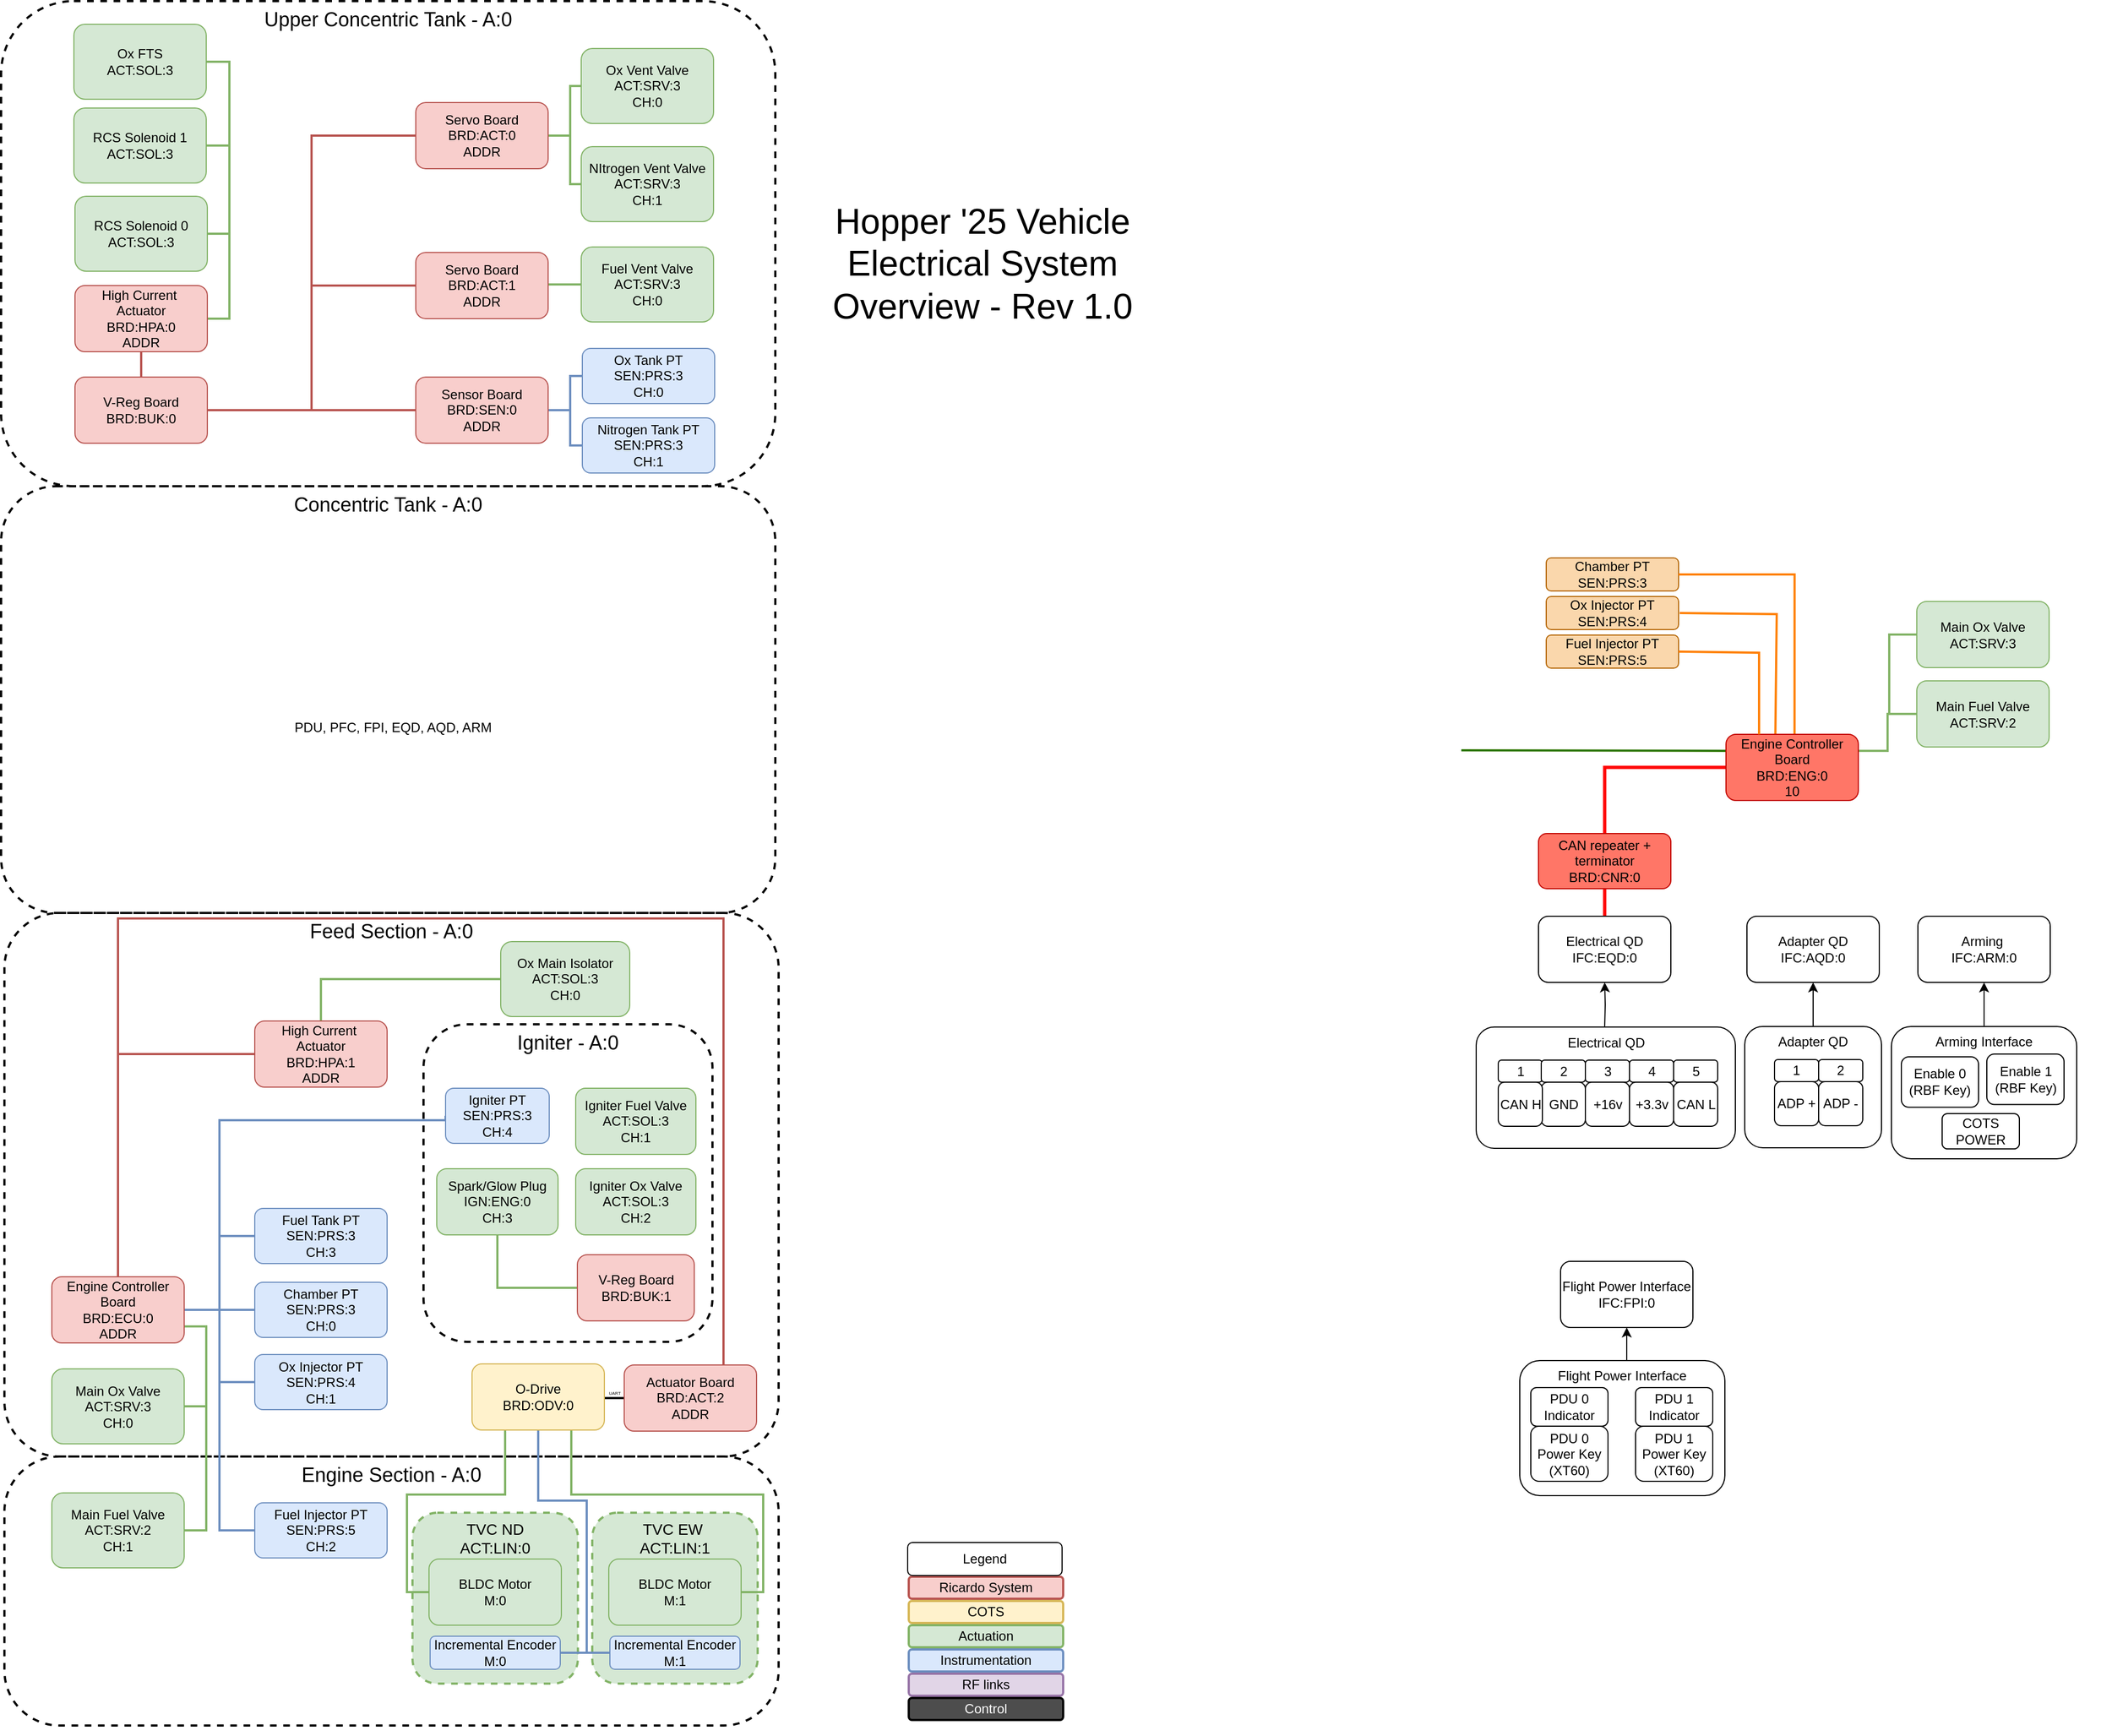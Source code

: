 <mxfile version="24.5.3" type="device">
  <diagram name="Hopper" id="0hrkyI8WmCUCqr5LTUta">
    <mxGraphModel dx="3189" dy="1189" grid="1" gridSize="1" guides="1" tooltips="1" connect="1" arrows="0" fold="1" page="1" pageScale="1" pageWidth="1169" pageHeight="1654" math="0" shadow="0">
      <root>
        <mxCell id="dcJwzwdMbtJpe3EE9kzq-0" />
        <mxCell id="dcJwzwdMbtJpe3EE9kzq-1" parent="dcJwzwdMbtJpe3EE9kzq-0" />
        <mxCell id="HxMFKAg_p1POwr3A1VCV-40" value="&lt;div&gt;&lt;span style=&quot;background-color: initial; font-size: 18px;&quot;&gt;Upper Concentric Tank - A:0&lt;/span&gt;&lt;/div&gt;" style="rounded=1;whiteSpace=wrap;html=1;fillColor=none;strokeWidth=2;verticalAlign=top;dashed=1;" vertex="1" parent="dcJwzwdMbtJpe3EE9kzq-1">
          <mxGeometry x="-1087" y="69" width="702" height="440" as="geometry" />
        </mxCell>
        <mxCell id="HxMFKAg_p1POwr3A1VCV-33" value="&lt;div&gt;&lt;font style=&quot;font-size: 18px&quot;&gt;Concentric Tank&lt;/font&gt;&lt;span style=&quot;font-size: 18px; background-color: initial;&quot;&gt;&amp;nbsp;- A:0&lt;/span&gt;&lt;/div&gt;" style="rounded=1;whiteSpace=wrap;html=1;fillColor=none;strokeWidth=2;verticalAlign=top;dashed=1;absoluteArcSize=1;arcSize=100;" vertex="1" parent="dcJwzwdMbtJpe3EE9kzq-1">
          <mxGeometry x="-1087" y="509" width="702" height="387" as="geometry" />
        </mxCell>
        <mxCell id="HxMFKAg_p1POwr3A1VCV-32" value="&lt;div&gt;&lt;font style=&quot;font-size: 18px&quot;&gt;Feed Section - A:0&lt;/font&gt;&lt;/div&gt;" style="rounded=1;whiteSpace=wrap;html=1;fillColor=none;strokeWidth=2;verticalAlign=top;dashed=1;absoluteArcSize=1;arcSize=100;" vertex="1" parent="dcJwzwdMbtJpe3EE9kzq-1">
          <mxGeometry x="-1084" y="896" width="702" height="493" as="geometry" />
        </mxCell>
        <mxCell id="dcJwzwdMbtJpe3EE9kzq-4" value="&lt;div&gt;&lt;font style=&quot;font-size: 18px&quot;&gt;Engine Section - A:0&lt;/font&gt;&lt;/div&gt;" style="rounded=1;whiteSpace=wrap;html=1;fillColor=none;strokeWidth=2;verticalAlign=top;dashed=1;absoluteArcSize=1;arcSize=100;" parent="dcJwzwdMbtJpe3EE9kzq-1" vertex="1">
          <mxGeometry x="-1084" y="1389" width="702" height="244" as="geometry" />
        </mxCell>
        <mxCell id="HxMFKAg_p1POwr3A1VCV-23" value="&lt;div&gt;&lt;font style=&quot;font-size: 18px&quot;&gt;Igniter&lt;/font&gt;&lt;span style=&quot;background-color: initial; font-size: 18px;&quot;&gt;&amp;nbsp;- A:0&lt;/span&gt;&lt;/div&gt;" style="rounded=1;whiteSpace=wrap;html=1;fillColor=none;strokeWidth=2;verticalAlign=top;dashed=1;" vertex="1" parent="dcJwzwdMbtJpe3EE9kzq-1">
          <mxGeometry x="-704" y="997" width="262" height="288" as="geometry" />
        </mxCell>
        <mxCell id="dcJwzwdMbtJpe3EE9kzq-12" value="" style="edgeStyle=orthogonalEdgeStyle;rounded=0;orthogonalLoop=1;jettySize=auto;html=1;strokeWidth=3;endArrow=none;endFill=0;fillColor=#ffcccc;strokeColor=#FF0000;exitX=0;exitY=0.5;exitDx=0;exitDy=0;entryX=0.5;entryY=0;entryDx=0;entryDy=0;" parent="dcJwzwdMbtJpe3EE9kzq-1" source="goBH3Bv3jyzzZxUNNsZa-0" target="dcJwzwdMbtJpe3EE9kzq-73" edge="1">
          <mxGeometry relative="1" as="geometry">
            <mxPoint x="384.0" y="789" as="sourcePoint" />
          </mxGeometry>
        </mxCell>
        <mxCell id="dcJwzwdMbtJpe3EE9kzq-21" value="Chamber PT&lt;br&gt;SEN:PRS:3" style="rounded=1;whiteSpace=wrap;html=1;fillColor=#fad7ac;strokeColor=#b46504;" parent="dcJwzwdMbtJpe3EE9kzq-1" vertex="1">
          <mxGeometry x="314" y="574" width="120" height="30" as="geometry" />
        </mxCell>
        <mxCell id="dcJwzwdMbtJpe3EE9kzq-47" value="Adapter QD&lt;br&gt;IFC:AQD:0" style="rounded=1;whiteSpace=wrap;html=1;" parent="dcJwzwdMbtJpe3EE9kzq-1" vertex="1">
          <mxGeometry x="496" y="899" width="120" height="60" as="geometry" />
        </mxCell>
        <mxCell id="dcJwzwdMbtJpe3EE9kzq-48" style="edgeStyle=orthogonalEdgeStyle;rounded=0;orthogonalLoop=1;jettySize=auto;html=1;entryX=0.5;entryY=1;entryDx=0;entryDy=0;fontColor=#FFFFFF;startArrow=none;startFill=0;endArrow=classic;endFill=1;strokeColor=#000000;strokeWidth=1;exitX=0.5;exitY=0;exitDx=0;exitDy=0;" parent="dcJwzwdMbtJpe3EE9kzq-1" source="dcJwzwdMbtJpe3EE9kzq-49" target="dcJwzwdMbtJpe3EE9kzq-47" edge="1">
          <mxGeometry relative="1" as="geometry">
            <mxPoint x="509" y="1019.0" as="sourcePoint" />
          </mxGeometry>
        </mxCell>
        <mxCell id="dcJwzwdMbtJpe3EE9kzq-49" value="Adapter QD" style="rounded=1;whiteSpace=wrap;html=1;verticalAlign=top;" parent="dcJwzwdMbtJpe3EE9kzq-1" vertex="1">
          <mxGeometry x="494" y="999" width="124" height="110" as="geometry" />
        </mxCell>
        <mxCell id="dcJwzwdMbtJpe3EE9kzq-61" value="" style="group;rotation=90;" parent="dcJwzwdMbtJpe3EE9kzq-1" vertex="1" connectable="0">
          <mxGeometry x="521" y="1029" width="80" height="60" as="geometry" />
        </mxCell>
        <mxCell id="dcJwzwdMbtJpe3EE9kzq-62" value="ADP +" style="rounded=1;whiteSpace=wrap;html=1;strokeWidth=1;" parent="dcJwzwdMbtJpe3EE9kzq-61" vertex="1">
          <mxGeometry y="20" width="40" height="40" as="geometry" />
        </mxCell>
        <mxCell id="dcJwzwdMbtJpe3EE9kzq-63" value="ADP -" style="rounded=1;whiteSpace=wrap;html=1;strokeWidth=1;" parent="dcJwzwdMbtJpe3EE9kzq-61" vertex="1">
          <mxGeometry x="40" y="20" width="40" height="40" as="geometry" />
        </mxCell>
        <mxCell id="dcJwzwdMbtJpe3EE9kzq-64" value="1" style="rounded=1;whiteSpace=wrap;html=1;strokeWidth=1;" parent="dcJwzwdMbtJpe3EE9kzq-61" vertex="1">
          <mxGeometry width="40" height="20" as="geometry" />
        </mxCell>
        <mxCell id="dcJwzwdMbtJpe3EE9kzq-65" value="2" style="rounded=1;whiteSpace=wrap;html=1;strokeWidth=1;" parent="dcJwzwdMbtJpe3EE9kzq-61" vertex="1">
          <mxGeometry x="40" width="40" height="20" as="geometry" />
        </mxCell>
        <mxCell id="dcJwzwdMbtJpe3EE9kzq-68" style="edgeStyle=orthogonalEdgeStyle;rounded=0;orthogonalLoop=1;jettySize=auto;html=1;exitX=0.5;exitY=1;exitDx=0;exitDy=0;entryX=0.5;entryY=0;entryDx=0;entryDy=0;startArrow=classic;startFill=1;endArrow=none;endFill=0;" parent="dcJwzwdMbtJpe3EE9kzq-1" source="dcJwzwdMbtJpe3EE9kzq-69" target="dcJwzwdMbtJpe3EE9kzq-77" edge="1">
          <mxGeometry relative="1" as="geometry" />
        </mxCell>
        <mxCell id="dcJwzwdMbtJpe3EE9kzq-69" value="Arming&amp;nbsp;&lt;br&gt;IFC:ARM:0" style="rounded=1;whiteSpace=wrap;html=1;" parent="dcJwzwdMbtJpe3EE9kzq-1" vertex="1">
          <mxGeometry x="651" y="899" width="120" height="60" as="geometry" />
        </mxCell>
        <mxCell id="dcJwzwdMbtJpe3EE9kzq-72" style="edgeStyle=orthogonalEdgeStyle;rounded=0;orthogonalLoop=1;jettySize=auto;html=1;exitX=0.5;exitY=1;exitDx=0;exitDy=0;entryX=0.5;entryY=0;entryDx=0;entryDy=0;strokeWidth=3;endArrow=none;endFill=0;fillColor=#f8cecc;strokeColor=#FF0000;" parent="dcJwzwdMbtJpe3EE9kzq-1" source="dcJwzwdMbtJpe3EE9kzq-73" target="LjpUHQhr83zAfWQWI9g2-1" edge="1">
          <mxGeometry relative="1" as="geometry" />
        </mxCell>
        <mxCell id="dcJwzwdMbtJpe3EE9kzq-73" value="CAN repeater + terminator&lt;br&gt;BRD:CNR:0" style="rounded=1;whiteSpace=wrap;html=1;fillColor=#FF7667;strokeColor=#c20600;gradientDirection=radial;" parent="dcJwzwdMbtJpe3EE9kzq-1" vertex="1">
          <mxGeometry x="307" y="824" width="120" height="50" as="geometry" />
        </mxCell>
        <mxCell id="dcJwzwdMbtJpe3EE9kzq-76" value="" style="group" parent="dcJwzwdMbtJpe3EE9kzq-1" connectable="0" vertex="1">
          <mxGeometry x="536" y="999" width="290" height="120" as="geometry" />
        </mxCell>
        <mxCell id="dcJwzwdMbtJpe3EE9kzq-77" value="Arming Interface" style="rounded=1;whiteSpace=wrap;html=1;verticalAlign=top;" parent="dcJwzwdMbtJpe3EE9kzq-76" vertex="1">
          <mxGeometry x="91" width="168" height="120" as="geometry" />
        </mxCell>
        <mxCell id="dcJwzwdMbtJpe3EE9kzq-78" value="Enable 0 (RBF Key)" style="rounded=1;whiteSpace=wrap;html=1;" parent="dcJwzwdMbtJpe3EE9kzq-76" vertex="1">
          <mxGeometry x="100" y="27.482" width="70" height="45.802" as="geometry" />
        </mxCell>
        <mxCell id="dcJwzwdMbtJpe3EE9kzq-81" value="COTS POWER" style="rounded=1;whiteSpace=wrap;html=1;" parent="dcJwzwdMbtJpe3EE9kzq-76" vertex="1">
          <mxGeometry x="137" y="79.001" width="70" height="32.061" as="geometry" />
        </mxCell>
        <mxCell id="dcJwzwdMbtJpe3EE9kzq-82" value="Enable 1 (RBF Key)" style="rounded=1;whiteSpace=wrap;html=1;" parent="dcJwzwdMbtJpe3EE9kzq-76" vertex="1">
          <mxGeometry x="177.5" y="25.002" width="70" height="45.802" as="geometry" />
        </mxCell>
        <mxCell id="dcJwzwdMbtJpe3EE9kzq-108" value="Main Ox Valve&lt;br&gt;ACT:SRV:3" style="rounded=1;whiteSpace=wrap;html=1;fillColor=#d5e8d4;strokeColor=#82b366;" parent="dcJwzwdMbtJpe3EE9kzq-1" vertex="1">
          <mxGeometry x="650" y="613.5" width="120" height="60" as="geometry" />
        </mxCell>
        <mxCell id="dcJwzwdMbtJpe3EE9kzq-119" value="Main Fuel Valve&lt;br&gt;ACT:SRV:2" style="rounded=1;whiteSpace=wrap;html=1;fillColor=#d5e8d4;strokeColor=#82b366;" parent="dcJwzwdMbtJpe3EE9kzq-1" vertex="1">
          <mxGeometry x="650" y="685.5" width="120" height="60" as="geometry" />
        </mxCell>
        <mxCell id="1Q90PBOdh79-dPxGQ-f2-0" value="Ox Injector PT&lt;br&gt;SEN:PRS:4" style="rounded=1;whiteSpace=wrap;html=1;fillColor=#fad7ac;strokeColor=#b46504;" parent="dcJwzwdMbtJpe3EE9kzq-1" vertex="1">
          <mxGeometry x="314" y="609" width="120" height="30" as="geometry" />
        </mxCell>
        <mxCell id="1Q90PBOdh79-dPxGQ-f2-10" value="" style="endArrow=none;html=1;rounded=0;exitX=1;exitY=0.5;exitDx=0;exitDy=0;edgeStyle=orthogonalEdgeStyle;fillColor=#fa6800;strokeColor=#FF8000;strokeWidth=2;entryX=0.518;entryY=0.007;entryDx=0;entryDy=0;entryPerimeter=0;" parent="dcJwzwdMbtJpe3EE9kzq-1" source="dcJwzwdMbtJpe3EE9kzq-21" target="goBH3Bv3jyzzZxUNNsZa-0" edge="1">
          <mxGeometry width="50" height="50" relative="1" as="geometry">
            <mxPoint x="624" y="739" as="sourcePoint" />
            <mxPoint x="454" y="624" as="targetPoint" />
          </mxGeometry>
        </mxCell>
        <mxCell id="1Q90PBOdh79-dPxGQ-f2-11" value="" style="endArrow=none;html=1;rounded=0;exitX=1;exitY=0.5;exitDx=0;exitDy=0;entryX=0.373;entryY=0.016;entryDx=0;entryDy=0;strokeWidth=2;fillColor=#fa6800;strokeColor=#FF8000;entryPerimeter=0;" parent="dcJwzwdMbtJpe3EE9kzq-1" target="goBH3Bv3jyzzZxUNNsZa-0" edge="1">
          <mxGeometry width="50" height="50" relative="1" as="geometry">
            <mxPoint x="435.0" y="624" as="sourcePoint" />
            <mxPoint x="496.28" y="744.04" as="targetPoint" />
            <Array as="points">
              <mxPoint x="523" y="625" />
            </Array>
          </mxGeometry>
        </mxCell>
        <mxCell id="1Q90PBOdh79-dPxGQ-f2-12" value="" style="endArrow=none;html=1;rounded=0;exitX=1;exitY=0.5;exitDx=0;exitDy=0;entryX=0;entryY=0.25;entryDx=0;entryDy=0;edgeStyle=orthogonalEdgeStyle;fillColor=#60a917;strokeColor=#2D7600;strokeWidth=2;" parent="dcJwzwdMbtJpe3EE9kzq-1" target="goBH3Bv3jyzzZxUNNsZa-0" edge="1">
          <mxGeometry width="50" height="50" relative="1" as="geometry">
            <mxPoint x="237" y="748.5" as="sourcePoint" />
            <mxPoint x="324" y="759" as="targetPoint" />
          </mxGeometry>
        </mxCell>
        <mxCell id="1Q90PBOdh79-dPxGQ-f2-16" value="" style="endArrow=none;html=1;rounded=0;fontFamily=Helvetica;fontSize=12;fontColor=default;exitX=1;exitY=0.25;exitDx=0;exitDy=0;edgeStyle=orthogonalEdgeStyle;fillColor=#d5e8d4;strokeColor=#82b366;strokeWidth=2;entryX=0;entryY=0.5;entryDx=0;entryDy=0;" parent="dcJwzwdMbtJpe3EE9kzq-1" source="goBH3Bv3jyzzZxUNNsZa-0" target="dcJwzwdMbtJpe3EE9kzq-119" edge="1">
          <mxGeometry width="50" height="50" relative="1" as="geometry">
            <mxPoint x="511" y="749" as="sourcePoint" />
            <mxPoint x="699" y="659" as="targetPoint" />
          </mxGeometry>
        </mxCell>
        <mxCell id="LjpUHQhr83zAfWQWI9g2-1" value="Electrical QD&lt;br&gt;IFC:EQD:0" style="rounded=1;whiteSpace=wrap;html=1;" parent="dcJwzwdMbtJpe3EE9kzq-1" vertex="1">
          <mxGeometry x="307" y="899" width="120" height="60" as="geometry" />
        </mxCell>
        <mxCell id="LjpUHQhr83zAfWQWI9g2-3" value="Electrical QD" style="rounded=1;whiteSpace=wrap;html=1;verticalAlign=top;" parent="dcJwzwdMbtJpe3EE9kzq-1" vertex="1">
          <mxGeometry x="250.5" y="999.5" width="235" height="110" as="geometry" />
        </mxCell>
        <mxCell id="LjpUHQhr83zAfWQWI9g2-4" value="" style="group" parent="dcJwzwdMbtJpe3EE9kzq-1" vertex="1" connectable="0">
          <mxGeometry x="270.5" y="1029.5" width="200" height="60" as="geometry" />
        </mxCell>
        <mxCell id="LjpUHQhr83zAfWQWI9g2-5" value="+16v" style="rounded=1;whiteSpace=wrap;html=1;strokeWidth=1;" parent="LjpUHQhr83zAfWQWI9g2-4" vertex="1">
          <mxGeometry x="79" y="20" width="40" height="40" as="geometry" />
        </mxCell>
        <mxCell id="LjpUHQhr83zAfWQWI9g2-6" value="GND" style="rounded=1;whiteSpace=wrap;html=1;strokeWidth=1;" parent="LjpUHQhr83zAfWQWI9g2-4" vertex="1">
          <mxGeometry x="39" y="20" width="40" height="40" as="geometry" />
        </mxCell>
        <mxCell id="LjpUHQhr83zAfWQWI9g2-7" value="+3.3v" style="rounded=1;whiteSpace=wrap;html=1;strokeWidth=1;" parent="LjpUHQhr83zAfWQWI9g2-4" vertex="1">
          <mxGeometry x="119" y="20" width="40" height="40" as="geometry" />
        </mxCell>
        <mxCell id="LjpUHQhr83zAfWQWI9g2-8" value="CAN H" style="rounded=1;whiteSpace=wrap;html=1;strokeWidth=1;" parent="LjpUHQhr83zAfWQWI9g2-4" vertex="1">
          <mxGeometry y="20" width="40" height="40" as="geometry" />
        </mxCell>
        <mxCell id="LjpUHQhr83zAfWQWI9g2-9" value="CAN L" style="rounded=1;whiteSpace=wrap;html=1;strokeWidth=1;" parent="LjpUHQhr83zAfWQWI9g2-4" vertex="1">
          <mxGeometry x="159" y="20" width="40" height="40" as="geometry" />
        </mxCell>
        <mxCell id="LjpUHQhr83zAfWQWI9g2-10" value="1" style="rounded=1;whiteSpace=wrap;html=1;strokeWidth=1;" parent="LjpUHQhr83zAfWQWI9g2-4" vertex="1">
          <mxGeometry width="40" height="20" as="geometry" />
        </mxCell>
        <mxCell id="LjpUHQhr83zAfWQWI9g2-11" value="2" style="rounded=1;whiteSpace=wrap;html=1;strokeWidth=1;" parent="LjpUHQhr83zAfWQWI9g2-4" vertex="1">
          <mxGeometry x="39" width="40" height="20" as="geometry" />
        </mxCell>
        <mxCell id="LjpUHQhr83zAfWQWI9g2-12" value="3" style="rounded=1;whiteSpace=wrap;html=1;strokeWidth=1;" parent="LjpUHQhr83zAfWQWI9g2-4" vertex="1">
          <mxGeometry x="79" width="40" height="20" as="geometry" />
        </mxCell>
        <mxCell id="LjpUHQhr83zAfWQWI9g2-13" value="4" style="rounded=1;whiteSpace=wrap;html=1;strokeWidth=1;" parent="LjpUHQhr83zAfWQWI9g2-4" vertex="1">
          <mxGeometry x="119" width="40" height="20" as="geometry" />
        </mxCell>
        <mxCell id="LjpUHQhr83zAfWQWI9g2-14" value="5" style="rounded=1;whiteSpace=wrap;html=1;strokeWidth=1;" parent="LjpUHQhr83zAfWQWI9g2-4" vertex="1">
          <mxGeometry x="159" width="40" height="20" as="geometry" />
        </mxCell>
        <mxCell id="LjpUHQhr83zAfWQWI9g2-20" value="" style="edgeStyle=orthogonalEdgeStyle;rounded=0;orthogonalLoop=1;jettySize=auto;html=1;entryX=0.5;entryY=1;entryDx=0;entryDy=0;exitX=0.5;exitY=0;exitDx=0;exitDy=0;" parent="dcJwzwdMbtJpe3EE9kzq-1" target="LjpUHQhr83zAfWQWI9g2-1" edge="1">
          <mxGeometry relative="1" as="geometry">
            <mxPoint x="367" y="999.5" as="sourcePoint" />
          </mxGeometry>
        </mxCell>
        <mxCell id="goBH3Bv3jyzzZxUNNsZa-0" value="Engine Controller Board&lt;br&gt;BRD:ENG:0&lt;br&gt;10" style="rounded=1;whiteSpace=wrap;html=1;fillColor=#FF7667;strokeColor=#c20600;gradientDirection=radial;" parent="dcJwzwdMbtJpe3EE9kzq-1" vertex="1">
          <mxGeometry x="477" y="734" width="120" height="60" as="geometry" />
        </mxCell>
        <mxCell id="g3BNX56kVj1-1QUcaHlL-1" value="Fuel Injector PT&lt;br&gt;SEN:PRS:5" style="rounded=1;whiteSpace=wrap;html=1;fillColor=#fad7ac;strokeColor=#b46504;" parent="dcJwzwdMbtJpe3EE9kzq-1" vertex="1">
          <mxGeometry x="314" y="644" width="120" height="30" as="geometry" />
        </mxCell>
        <mxCell id="g3BNX56kVj1-1QUcaHlL-2" value="" style="endArrow=none;html=1;rounded=0;exitX=1;exitY=0.5;exitDx=0;exitDy=0;entryX=0.25;entryY=0;entryDx=0;entryDy=0;strokeWidth=2;fillColor=#fa6800;strokeColor=#FF8000;" parent="dcJwzwdMbtJpe3EE9kzq-1" source="g3BNX56kVj1-1QUcaHlL-1" target="goBH3Bv3jyzzZxUNNsZa-0" edge="1">
          <mxGeometry width="50" height="50" relative="1" as="geometry">
            <mxPoint x="445.0" y="634" as="sourcePoint" />
            <mxPoint x="533" y="756" as="targetPoint" />
            <Array as="points">
              <mxPoint x="507" y="660" />
            </Array>
          </mxGeometry>
        </mxCell>
        <mxCell id="63hxkw10nWGN0pqJKsIq-3" value="" style="endArrow=none;html=1;rounded=0;fontFamily=Helvetica;fontSize=12;fontColor=default;edgeStyle=orthogonalEdgeStyle;fillColor=#d5e8d4;strokeColor=#82b366;strokeWidth=2;entryX=0;entryY=0.5;entryDx=0;entryDy=0;" parent="dcJwzwdMbtJpe3EE9kzq-1" target="dcJwzwdMbtJpe3EE9kzq-108" edge="1">
          <mxGeometry width="50" height="50" relative="1" as="geometry">
            <mxPoint x="625" y="715" as="sourcePoint" />
            <mxPoint x="663" y="726" as="targetPoint" />
            <Array as="points">
              <mxPoint x="625" y="644" />
            </Array>
          </mxGeometry>
        </mxCell>
        <mxCell id="dcJwzwdMbtJpe3EE9kzq-39" value="Ricardo System" style="rounded=1;whiteSpace=wrap;html=1;strokeWidth=2;fillColor=#f8cecc;strokeColor=#b85450;" parent="dcJwzwdMbtJpe3EE9kzq-1" vertex="1">
          <mxGeometry x="-264" y="1498" width="140" height="20" as="geometry" />
        </mxCell>
        <mxCell id="dcJwzwdMbtJpe3EE9kzq-40" value="COTS" style="rounded=1;whiteSpace=wrap;html=1;strokeWidth=2;fillColor=#fff2cc;strokeColor=#d6b656;" parent="dcJwzwdMbtJpe3EE9kzq-1" vertex="1">
          <mxGeometry x="-264" y="1520" width="140" height="20" as="geometry" />
        </mxCell>
        <mxCell id="dcJwzwdMbtJpe3EE9kzq-41" value="Actuation" style="rounded=1;whiteSpace=wrap;html=1;strokeWidth=2;fillColor=#d5e8d4;strokeColor=#82b366;" parent="dcJwzwdMbtJpe3EE9kzq-1" vertex="1">
          <mxGeometry x="-264" y="1542" width="140" height="20" as="geometry" />
        </mxCell>
        <mxCell id="dcJwzwdMbtJpe3EE9kzq-42" value="Instrumentation" style="rounded=1;whiteSpace=wrap;html=1;strokeWidth=2;fillColor=#dae8fc;strokeColor=#6c8ebf;" parent="dcJwzwdMbtJpe3EE9kzq-1" vertex="1">
          <mxGeometry x="-264" y="1564" width="140" height="20" as="geometry" />
        </mxCell>
        <mxCell id="dcJwzwdMbtJpe3EE9kzq-43" value="Control" style="rounded=1;whiteSpace=wrap;html=1;strokeWidth=2;fillColor=#4D4D4D;strokeColor=#000000;fontColor=#FFFFFF;" parent="dcJwzwdMbtJpe3EE9kzq-1" vertex="1">
          <mxGeometry x="-264" y="1608" width="140" height="20" as="geometry" />
        </mxCell>
        <mxCell id="dcJwzwdMbtJpe3EE9kzq-44" value="RF links" style="rounded=1;whiteSpace=wrap;html=1;strokeWidth=2;fillColor=#e1d5e7;strokeColor=#9673a6;" parent="dcJwzwdMbtJpe3EE9kzq-1" vertex="1">
          <mxGeometry x="-264" y="1586" width="140" height="20" as="geometry" />
        </mxCell>
        <mxCell id="dcJwzwdMbtJpe3EE9kzq-45" value="Legend" style="rounded=1;whiteSpace=wrap;html=1;" parent="dcJwzwdMbtJpe3EE9kzq-1" vertex="1">
          <mxGeometry x="-265" y="1467" width="140" height="30" as="geometry" />
        </mxCell>
        <mxCell id="dcJwzwdMbtJpe3EE9kzq-36" value="Flight Power Interface&lt;br&gt;IFC:FPI:0" style="rounded=1;whiteSpace=wrap;html=1;" parent="dcJwzwdMbtJpe3EE9kzq-1" vertex="1">
          <mxGeometry x="327" y="1212" width="120" height="60" as="geometry" />
        </mxCell>
        <mxCell id="dcJwzwdMbtJpe3EE9kzq-66" style="edgeStyle=orthogonalEdgeStyle;rounded=0;orthogonalLoop=1;jettySize=auto;html=1;entryX=0.5;entryY=1;entryDx=0;entryDy=0;fontColor=#FFFFFF;startArrow=none;startFill=0;endArrow=classic;endFill=1;strokeColor=#000000;strokeWidth=1;exitX=0.5;exitY=0;exitDx=0;exitDy=0;" parent="dcJwzwdMbtJpe3EE9kzq-1" source="dcJwzwdMbtJpe3EE9kzq-85" target="dcJwzwdMbtJpe3EE9kzq-36" edge="1">
          <mxGeometry relative="1" as="geometry">
            <mxPoint x="1144.0" y="1316.5" as="sourcePoint" />
          </mxGeometry>
        </mxCell>
        <mxCell id="dcJwzwdMbtJpe3EE9kzq-85" value="Flight Power Interface" style="rounded=1;whiteSpace=wrap;html=1;verticalAlign=top;" parent="dcJwzwdMbtJpe3EE9kzq-1" vertex="1">
          <mxGeometry x="290" y="1302" width="186" height="122.5" as="geometry" />
        </mxCell>
        <mxCell id="dcJwzwdMbtJpe3EE9kzq-86" value="PDU 0 Power Key&lt;br&gt;(XT60)" style="rounded=1;whiteSpace=wrap;html=1;" parent="dcJwzwdMbtJpe3EE9kzq-1" vertex="1">
          <mxGeometry x="300" y="1361.5" width="70" height="50" as="geometry" />
        </mxCell>
        <mxCell id="dcJwzwdMbtJpe3EE9kzq-90" value="PDU 1 Power Key (XT60)" style="rounded=1;whiteSpace=wrap;html=1;" parent="dcJwzwdMbtJpe3EE9kzq-1" vertex="1">
          <mxGeometry x="395" y="1361.5" width="70" height="50" as="geometry" />
        </mxCell>
        <mxCell id="dcJwzwdMbtJpe3EE9kzq-91" value="PDU 1 Indicator" style="rounded=1;whiteSpace=wrap;html=1;" parent="dcJwzwdMbtJpe3EE9kzq-1" vertex="1">
          <mxGeometry x="395" y="1326.5" width="70" height="35" as="geometry" />
        </mxCell>
        <mxCell id="dcJwzwdMbtJpe3EE9kzq-87" value="PDU 0 Indicator" style="rounded=1;whiteSpace=wrap;html=1;" parent="dcJwzwdMbtJpe3EE9kzq-1" vertex="1">
          <mxGeometry x="300" y="1326.5" width="70" height="35" as="geometry" />
        </mxCell>
        <mxCell id="HxMFKAg_p1POwr3A1VCV-3" value="Spark/Glow Plug&lt;div&gt;IGN:ENG:0&lt;/div&gt;&lt;div&gt;CH:3&lt;/div&gt;" style="rounded=1;whiteSpace=wrap;html=1;fillColor=#d5e8d4;strokeColor=#82b366;" vertex="1" parent="dcJwzwdMbtJpe3EE9kzq-1">
          <mxGeometry x="-692" y="1128" width="110" height="60" as="geometry" />
        </mxCell>
        <mxCell id="HxMFKAg_p1POwr3A1VCV-4" value="Main Ox Valve&lt;br&gt;ACT:SRV:3&lt;div&gt;CH:0&lt;/div&gt;" style="rounded=1;whiteSpace=wrap;html=1;fillColor=#d5e8d4;strokeColor=#82b366;" vertex="1" parent="dcJwzwdMbtJpe3EE9kzq-1">
          <mxGeometry x="-1041" y="1309.5" width="120" height="68" as="geometry" />
        </mxCell>
        <mxCell id="dZcY9JnIJaAV5UY6nPtv-4" style="edgeStyle=orthogonalEdgeStyle;rounded=0;orthogonalLoop=1;jettySize=auto;html=1;exitX=1;exitY=0.5;exitDx=0;exitDy=0;entryX=1;entryY=0.75;entryDx=0;entryDy=0;fillColor=#d5e8d4;strokeColor=#82b366;strokeWidth=2;endArrow=none;endFill=0;" edge="1" parent="dcJwzwdMbtJpe3EE9kzq-1" source="HxMFKAg_p1POwr3A1VCV-5" target="HxMFKAg_p1POwr3A1VCV-24">
          <mxGeometry relative="1" as="geometry" />
        </mxCell>
        <mxCell id="HxMFKAg_p1POwr3A1VCV-5" value="Main Fuel Valve&lt;br&gt;ACT:SRV:2&lt;div&gt;CH:1&lt;/div&gt;" style="rounded=1;whiteSpace=wrap;html=1;fillColor=#d5e8d4;strokeColor=#82b366;" vertex="1" parent="dcJwzwdMbtJpe3EE9kzq-1">
          <mxGeometry x="-1041" y="1422" width="120" height="68" as="geometry" />
        </mxCell>
        <mxCell id="HxMFKAg_p1POwr3A1VCV-6" value="Ox Main Isolator&lt;div&gt;ACT:SOL:3&lt;/div&gt;&lt;div&gt;CH:0&lt;/div&gt;" style="rounded=1;whiteSpace=wrap;html=1;fillColor=#d5e8d4;strokeColor=#82b366;" vertex="1" parent="dcJwzwdMbtJpe3EE9kzq-1">
          <mxGeometry x="-634" y="922" width="117" height="68" as="geometry" />
        </mxCell>
        <mxCell id="HxMFKAg_p1POwr3A1VCV-8" value="&lt;div&gt;Igniter Ox Valve&lt;/div&gt;&lt;div&gt;ACT:SOL:3&lt;/div&gt;&lt;div&gt;CH:2&lt;/div&gt;" style="rounded=1;whiteSpace=wrap;html=1;fillColor=#d5e8d4;strokeColor=#82b366;" vertex="1" parent="dcJwzwdMbtJpe3EE9kzq-1">
          <mxGeometry x="-566" y="1128" width="109" height="60" as="geometry" />
        </mxCell>
        <mxCell id="HxMFKAg_p1POwr3A1VCV-9" value="&lt;div&gt;Igniter Fuel Valve&lt;/div&gt;&lt;div&gt;ACT:SOL:3&lt;/div&gt;&lt;div&gt;CH:1&lt;/div&gt;" style="rounded=1;whiteSpace=wrap;html=1;fillColor=#d5e8d4;strokeColor=#82b366;" vertex="1" parent="dcJwzwdMbtJpe3EE9kzq-1">
          <mxGeometry x="-566" y="1055" width="109" height="60" as="geometry" />
        </mxCell>
        <mxCell id="HxMFKAg_p1POwr3A1VCV-11" value="Chamber PT&lt;br&gt;SEN:PRS:3&lt;div&gt;CH:0&lt;/div&gt;" style="rounded=1;whiteSpace=wrap;html=1;fillColor=#dae8fc;strokeColor=#6c8ebf;" vertex="1" parent="dcJwzwdMbtJpe3EE9kzq-1">
          <mxGeometry x="-857" y="1231" width="120" height="50" as="geometry" />
        </mxCell>
        <mxCell id="HxMFKAg_p1POwr3A1VCV-52" style="edgeStyle=orthogonalEdgeStyle;rounded=0;orthogonalLoop=1;jettySize=auto;html=1;exitX=0;exitY=0.5;exitDx=0;exitDy=0;entryX=1;entryY=0.5;entryDx=0;entryDy=0;fillColor=#dae8fc;strokeColor=#6c8ebf;strokeWidth=2;endArrow=none;endFill=0;" edge="1" parent="dcJwzwdMbtJpe3EE9kzq-1" source="HxMFKAg_p1POwr3A1VCV-12" target="HxMFKAg_p1POwr3A1VCV-24">
          <mxGeometry relative="1" as="geometry" />
        </mxCell>
        <mxCell id="HxMFKAg_p1POwr3A1VCV-12" value="Ox Injector PT&lt;br&gt;SEN:PRS:4&lt;div&gt;CH:1&lt;/div&gt;" style="rounded=1;whiteSpace=wrap;html=1;fillColor=#dae8fc;strokeColor=#6c8ebf;" vertex="1" parent="dcJwzwdMbtJpe3EE9kzq-1">
          <mxGeometry x="-857" y="1296.5" width="120" height="50" as="geometry" />
        </mxCell>
        <mxCell id="HxMFKAg_p1POwr3A1VCV-53" style="edgeStyle=orthogonalEdgeStyle;rounded=0;orthogonalLoop=1;jettySize=auto;html=1;exitX=0;exitY=0.5;exitDx=0;exitDy=0;entryX=1;entryY=0.5;entryDx=0;entryDy=0;fillColor=#dae8fc;strokeColor=#6c8ebf;strokeWidth=2;endArrow=none;endFill=0;" edge="1" parent="dcJwzwdMbtJpe3EE9kzq-1" source="HxMFKAg_p1POwr3A1VCV-13" target="HxMFKAg_p1POwr3A1VCV-24">
          <mxGeometry relative="1" as="geometry" />
        </mxCell>
        <mxCell id="HxMFKAg_p1POwr3A1VCV-13" value="Fuel Injector PT&lt;br&gt;SEN:PRS:5&lt;div&gt;CH:2&lt;/div&gt;" style="rounded=1;whiteSpace=wrap;html=1;fillColor=#dae8fc;strokeColor=#6c8ebf;" vertex="1" parent="dcJwzwdMbtJpe3EE9kzq-1">
          <mxGeometry x="-857" y="1431" width="120" height="50" as="geometry" />
        </mxCell>
        <mxCell id="dZcY9JnIJaAV5UY6nPtv-20" style="edgeStyle=orthogonalEdgeStyle;rounded=0;orthogonalLoop=1;jettySize=auto;html=1;exitX=0;exitY=0.5;exitDx=0;exitDy=0;entryX=1;entryY=0.5;entryDx=0;entryDy=0;fillColor=#dae8fc;strokeColor=#6c8ebf;strokeWidth=2;endArrow=none;endFill=0;" edge="1" parent="dcJwzwdMbtJpe3EE9kzq-1" source="HxMFKAg_p1POwr3A1VCV-14" target="HxMFKAg_p1POwr3A1VCV-24">
          <mxGeometry relative="1" as="geometry">
            <Array as="points">
              <mxPoint x="-889" y="1084" />
              <mxPoint x="-889" y="1256" />
            </Array>
          </mxGeometry>
        </mxCell>
        <mxCell id="HxMFKAg_p1POwr3A1VCV-14" value="Igniter PT&lt;br&gt;SEN:PRS:3&lt;div&gt;CH:4&lt;/div&gt;" style="rounded=1;whiteSpace=wrap;html=1;fillColor=#dae8fc;strokeColor=#6c8ebf;" vertex="1" parent="dcJwzwdMbtJpe3EE9kzq-1">
          <mxGeometry x="-684" y="1055" width="94" height="50" as="geometry" />
        </mxCell>
        <mxCell id="HxMFKAg_p1POwr3A1VCV-17" value="" style="group;fontColor=default;" vertex="1" connectable="0" parent="dcJwzwdMbtJpe3EE9kzq-1">
          <mxGeometry x="-714" y="1440" width="150" height="155" as="geometry" />
        </mxCell>
        <mxCell id="HxMFKAg_p1POwr3A1VCV-15" value="&lt;font style=&quot;font-size: 14px;&quot;&gt;TVC ND&lt;/font&gt;&lt;div style=&quot;font-size: 14px;&quot;&gt;&lt;font style=&quot;font-size: 14px;&quot;&gt;ACT:LIN:0&lt;/font&gt;&lt;/div&gt;" style="rounded=1;whiteSpace=wrap;html=1;fillColor=#d5e8d4;strokeWidth=2;verticalAlign=top;dashed=1;strokeColor=#82b366;" vertex="1" parent="HxMFKAg_p1POwr3A1VCV-17">
          <mxGeometry width="150" height="155" as="geometry" />
        </mxCell>
        <mxCell id="HxMFKAg_p1POwr3A1VCV-7" value="BLDC Motor&lt;div&gt;M:0&lt;/div&gt;" style="rounded=1;whiteSpace=wrap;html=1;fillColor=#d5e8d4;strokeColor=#82b366;" vertex="1" parent="HxMFKAg_p1POwr3A1VCV-17">
          <mxGeometry x="15" y="42" width="120" height="60" as="geometry" />
        </mxCell>
        <mxCell id="HxMFKAg_p1POwr3A1VCV-16" value="Incremental Encoder&lt;div&gt;M:0&lt;/div&gt;" style="rounded=1;whiteSpace=wrap;html=1;fillColor=#dae8fc;strokeColor=#6c8ebf;" vertex="1" parent="HxMFKAg_p1POwr3A1VCV-17">
          <mxGeometry x="16" y="112" width="118" height="30" as="geometry" />
        </mxCell>
        <mxCell id="HxMFKAg_p1POwr3A1VCV-18" value="" style="group" vertex="1" connectable="0" parent="dcJwzwdMbtJpe3EE9kzq-1">
          <mxGeometry x="-551" y="1440" width="150" height="155" as="geometry" />
        </mxCell>
        <mxCell id="HxMFKAg_p1POwr3A1VCV-19" value="&lt;font style=&quot;font-size: 14px;&quot;&gt;TVC EW&amp;nbsp;&lt;/font&gt;&lt;div&gt;&lt;span style=&quot;font-size: 14px; background-color: initial;&quot;&gt;ACT:LIN:1&lt;/span&gt;&lt;div style=&quot;font-size: 14px;&quot;&gt;&lt;span style=&quot;&quot;&gt;&lt;br&gt;&lt;/span&gt;&lt;/div&gt;&lt;/div&gt;" style="rounded=1;whiteSpace=wrap;html=1;fillColor=#d5e8d4;strokeWidth=2;verticalAlign=top;dashed=1;strokeColor=#82b366;" vertex="1" parent="HxMFKAg_p1POwr3A1VCV-18">
          <mxGeometry width="150" height="155" as="geometry" />
        </mxCell>
        <mxCell id="HxMFKAg_p1POwr3A1VCV-20" value="BLDC Motor&lt;div&gt;M:1&lt;/div&gt;" style="rounded=1;whiteSpace=wrap;html=1;fillColor=#d5e8d4;strokeColor=#82b366;" vertex="1" parent="HxMFKAg_p1POwr3A1VCV-18">
          <mxGeometry x="15" y="42" width="120" height="60" as="geometry" />
        </mxCell>
        <mxCell id="HxMFKAg_p1POwr3A1VCV-21" value="Incremental Encoder&lt;div&gt;M:1&lt;/div&gt;" style="rounded=1;whiteSpace=wrap;html=1;fillColor=#dae8fc;strokeColor=#6c8ebf;" vertex="1" parent="HxMFKAg_p1POwr3A1VCV-18">
          <mxGeometry x="16" y="112" width="118" height="30" as="geometry" />
        </mxCell>
        <mxCell id="HxMFKAg_p1POwr3A1VCV-51" style="edgeStyle=orthogonalEdgeStyle;rounded=0;orthogonalLoop=1;jettySize=auto;html=1;exitX=1;exitY=0.5;exitDx=0;exitDy=0;entryX=0;entryY=0.5;entryDx=0;entryDy=0;fillColor=#dae8fc;strokeColor=#6c8ebf;strokeWidth=2;endArrow=none;endFill=0;" edge="1" parent="dcJwzwdMbtJpe3EE9kzq-1" source="HxMFKAg_p1POwr3A1VCV-24" target="HxMFKAg_p1POwr3A1VCV-11">
          <mxGeometry relative="1" as="geometry" />
        </mxCell>
        <mxCell id="dZcY9JnIJaAV5UY6nPtv-3" style="edgeStyle=orthogonalEdgeStyle;rounded=0;orthogonalLoop=1;jettySize=auto;html=1;exitX=1;exitY=0.75;exitDx=0;exitDy=0;entryX=1;entryY=0.5;entryDx=0;entryDy=0;fillColor=#d5e8d4;strokeColor=#82b366;strokeWidth=2;endArrow=none;endFill=0;" edge="1" parent="dcJwzwdMbtJpe3EE9kzq-1" source="HxMFKAg_p1POwr3A1VCV-24" target="HxMFKAg_p1POwr3A1VCV-4">
          <mxGeometry relative="1" as="geometry" />
        </mxCell>
        <mxCell id="HxMFKAg_p1POwr3A1VCV-34" value="&lt;div&gt;Ox Vent Valve&lt;/div&gt;&lt;div&gt;ACT:SRV:3&lt;/div&gt;&lt;div&gt;CH:0&lt;/div&gt;" style="rounded=1;whiteSpace=wrap;html=1;fillColor=#d5e8d4;strokeColor=#82b366;" vertex="1" parent="dcJwzwdMbtJpe3EE9kzq-1">
          <mxGeometry x="-561" y="112" width="120" height="68" as="geometry" />
        </mxCell>
        <mxCell id="dZcY9JnIJaAV5UY6nPtv-9" style="edgeStyle=orthogonalEdgeStyle;rounded=0;orthogonalLoop=1;jettySize=auto;html=1;exitX=0;exitY=0.5;exitDx=0;exitDy=0;entryX=1;entryY=0.5;entryDx=0;entryDy=0;fillColor=#d5e8d4;strokeColor=#82b366;strokeWidth=2;endArrow=none;endFill=0;" edge="1" parent="dcJwzwdMbtJpe3EE9kzq-1" source="HxMFKAg_p1POwr3A1VCV-35" target="dZcY9JnIJaAV5UY6nPtv-2">
          <mxGeometry relative="1" as="geometry" />
        </mxCell>
        <mxCell id="HxMFKAg_p1POwr3A1VCV-35" value="&lt;div&gt;Fuel Vent Valve&lt;/div&gt;&lt;div&gt;ACT:SRV:3&lt;/div&gt;&lt;div&gt;CH:0&lt;/div&gt;" style="rounded=1;whiteSpace=wrap;html=1;fillColor=#d5e8d4;strokeColor=#82b366;" vertex="1" parent="dcJwzwdMbtJpe3EE9kzq-1">
          <mxGeometry x="-561" y="292" width="120" height="68" as="geometry" />
        </mxCell>
        <mxCell id="HxMFKAg_p1POwr3A1VCV-36" value="&lt;div&gt;NItrogen Vent Valve&lt;/div&gt;&lt;div&gt;ACT:SRV:3&lt;/div&gt;&lt;div&gt;CH:1&lt;/div&gt;" style="rounded=1;whiteSpace=wrap;html=1;fillColor=#d5e8d4;strokeColor=#82b366;" vertex="1" parent="dcJwzwdMbtJpe3EE9kzq-1">
          <mxGeometry x="-561" y="201" width="120" height="68" as="geometry" />
        </mxCell>
        <mxCell id="dZcY9JnIJaAV5UY6nPtv-18" style="edgeStyle=orthogonalEdgeStyle;rounded=0;orthogonalLoop=1;jettySize=auto;html=1;exitX=1;exitY=0.5;exitDx=0;exitDy=0;entryX=1;entryY=0.5;entryDx=0;entryDy=0;fillColor=#d5e8d4;strokeColor=#82b366;strokeWidth=2;endArrow=none;endFill=0;" edge="1" parent="dcJwzwdMbtJpe3EE9kzq-1" source="HxMFKAg_p1POwr3A1VCV-37" target="dZcY9JnIJaAV5UY6nPtv-0">
          <mxGeometry relative="1" as="geometry" />
        </mxCell>
        <mxCell id="HxMFKAg_p1POwr3A1VCV-37" value="&lt;div&gt;&lt;span style=&quot;background-color: initial;&quot;&gt;RCS Solenoid 0&lt;/span&gt;&lt;/div&gt;&lt;div&gt;&lt;span style=&quot;background-color: initial;&quot;&gt;ACT:SOL:3&lt;/span&gt;&lt;br&gt;&lt;/div&gt;" style="rounded=1;whiteSpace=wrap;html=1;fillColor=#d5e8d4;strokeColor=#82b366;" vertex="1" parent="dcJwzwdMbtJpe3EE9kzq-1">
          <mxGeometry x="-1020" y="246" width="120" height="68" as="geometry" />
        </mxCell>
        <mxCell id="dZcY9JnIJaAV5UY6nPtv-16" style="edgeStyle=orthogonalEdgeStyle;rounded=0;orthogonalLoop=1;jettySize=auto;html=1;exitX=1;exitY=0.5;exitDx=0;exitDy=0;entryX=1;entryY=0.5;entryDx=0;entryDy=0;fillColor=#d5e8d4;strokeColor=#82b366;strokeWidth=2;endArrow=none;endFill=0;" edge="1" parent="dcJwzwdMbtJpe3EE9kzq-1" source="HxMFKAg_p1POwr3A1VCV-38" target="dZcY9JnIJaAV5UY6nPtv-0">
          <mxGeometry relative="1" as="geometry" />
        </mxCell>
        <mxCell id="HxMFKAg_p1POwr3A1VCV-38" value="&lt;div&gt;&lt;span style=&quot;background-color: initial;&quot;&gt;RCS Solenoid 1&lt;/span&gt;&lt;/div&gt;&lt;div&gt;&lt;span style=&quot;background-color: initial;&quot;&gt;ACT:SOL&lt;/span&gt;&lt;span style=&quot;background-color: initial;&quot;&gt;:3&lt;/span&gt;&lt;/div&gt;" style="rounded=1;whiteSpace=wrap;html=1;fillColor=#d5e8d4;strokeColor=#82b366;" vertex="1" parent="dcJwzwdMbtJpe3EE9kzq-1">
          <mxGeometry x="-1021" y="166" width="120" height="68" as="geometry" />
        </mxCell>
        <mxCell id="dZcY9JnIJaAV5UY6nPtv-15" style="edgeStyle=orthogonalEdgeStyle;rounded=0;orthogonalLoop=1;jettySize=auto;html=1;exitX=1;exitY=0.5;exitDx=0;exitDy=0;entryX=1;entryY=0.5;entryDx=0;entryDy=0;fillColor=#d5e8d4;strokeColor=#82b366;strokeWidth=2;endArrow=none;endFill=0;" edge="1" parent="dcJwzwdMbtJpe3EE9kzq-1" source="HxMFKAg_p1POwr3A1VCV-39" target="dZcY9JnIJaAV5UY6nPtv-0">
          <mxGeometry relative="1" as="geometry" />
        </mxCell>
        <mxCell id="HxMFKAg_p1POwr3A1VCV-39" value="&lt;div&gt;&lt;span style=&quot;background-color: initial;&quot;&gt;Ox FTS&lt;/span&gt;&lt;/div&gt;&lt;div&gt;&lt;span style=&quot;background-color: initial;&quot;&gt;ACT:SOL&lt;/span&gt;&lt;span style=&quot;background-color: initial;&quot;&gt;:3&lt;/span&gt;&lt;/div&gt;" style="rounded=1;whiteSpace=wrap;html=1;fillColor=#d5e8d4;strokeColor=#82b366;" vertex="1" parent="dcJwzwdMbtJpe3EE9kzq-1">
          <mxGeometry x="-1021" y="90" width="120" height="68" as="geometry" />
        </mxCell>
        <mxCell id="HxMFKAg_p1POwr3A1VCV-59" style="edgeStyle=orthogonalEdgeStyle;rounded=0;orthogonalLoop=1;jettySize=auto;html=1;exitX=0;exitY=0.5;exitDx=0;exitDy=0;entryX=1;entryY=0.5;entryDx=0;entryDy=0;fillColor=#dae8fc;strokeColor=#6c8ebf;strokeWidth=2;endArrow=none;endFill=0;" edge="1" parent="dcJwzwdMbtJpe3EE9kzq-1" source="HxMFKAg_p1POwr3A1VCV-41" target="HxMFKAg_p1POwr3A1VCV-24">
          <mxGeometry relative="1" as="geometry" />
        </mxCell>
        <mxCell id="HxMFKAg_p1POwr3A1VCV-41" value="Fuel Tank PT&lt;div&gt;SEN:PRS:3&lt;/div&gt;&lt;div&gt;CH:3&lt;/div&gt;" style="rounded=1;whiteSpace=wrap;html=1;fillColor=#dae8fc;strokeColor=#6c8ebf;" vertex="1" parent="dcJwzwdMbtJpe3EE9kzq-1">
          <mxGeometry x="-857" y="1164" width="120" height="50" as="geometry" />
        </mxCell>
        <mxCell id="HxMFKAg_p1POwr3A1VCV-42" value="Ox Tank PT&lt;div&gt;SEN:PRS:3&lt;/div&gt;&lt;div&gt;CH:0&lt;/div&gt;" style="rounded=1;whiteSpace=wrap;html=1;fillColor=#dae8fc;strokeColor=#6c8ebf;" vertex="1" parent="dcJwzwdMbtJpe3EE9kzq-1">
          <mxGeometry x="-560" y="384" width="120" height="50" as="geometry" />
        </mxCell>
        <mxCell id="HxMFKAg_p1POwr3A1VCV-43" value="Nitrogen Tank PT&lt;div&gt;SEN:PRS:3&lt;/div&gt;&lt;div&gt;CH:1&lt;/div&gt;" style="rounded=1;whiteSpace=wrap;html=1;fillColor=#dae8fc;strokeColor=#6c8ebf;" vertex="1" parent="dcJwzwdMbtJpe3EE9kzq-1">
          <mxGeometry x="-560" y="447" width="120" height="50" as="geometry" />
        </mxCell>
        <mxCell id="HxMFKAg_p1POwr3A1VCV-46" style="edgeStyle=orthogonalEdgeStyle;rounded=0;orthogonalLoop=1;jettySize=auto;html=1;exitX=0.5;exitY=1;exitDx=0;exitDy=0;" edge="1" parent="dcJwzwdMbtJpe3EE9kzq-1" source="dcJwzwdMbtJpe3EE9kzq-4" target="dcJwzwdMbtJpe3EE9kzq-4">
          <mxGeometry relative="1" as="geometry" />
        </mxCell>
        <mxCell id="HxMFKAg_p1POwr3A1VCV-58" value="Hopper &#39;25 Vehicle Electrical System Overview - Rev 1.0" style="rounded=0;fontColor=default;fillColor=none;strokeColor=none;align=center;html=1;whiteSpace=wrap;fontSize=32;" vertex="1" parent="dcJwzwdMbtJpe3EE9kzq-1">
          <mxGeometry x="-348" y="88" width="302" height="438" as="geometry" />
        </mxCell>
        <mxCell id="HxMFKAg_p1POwr3A1VCV-61" value="PDU, PFC, FPI, EQD, AQD, ARM" style="text;html=1;align=center;verticalAlign=middle;resizable=0;points=[];autosize=1;strokeColor=none;fillColor=none;" vertex="1" parent="dcJwzwdMbtJpe3EE9kzq-1">
          <mxGeometry x="-831" y="714" width="198" height="27" as="geometry" />
        </mxCell>
        <mxCell id="dZcY9JnIJaAV5UY6nPtv-5" style="edgeStyle=orthogonalEdgeStyle;rounded=0;orthogonalLoop=1;jettySize=auto;html=1;exitX=1;exitY=0.5;exitDx=0;exitDy=0;entryX=0;entryY=0.5;entryDx=0;entryDy=0;fillColor=#dae8fc;strokeColor=#6c8ebf;strokeWidth=2;startArrow=none;startFill=0;endArrow=none;endFill=0;" edge="1" parent="dcJwzwdMbtJpe3EE9kzq-1" source="HxMFKAg_p1POwr3A1VCV-62" target="HxMFKAg_p1POwr3A1VCV-42">
          <mxGeometry relative="1" as="geometry" />
        </mxCell>
        <mxCell id="dZcY9JnIJaAV5UY6nPtv-6" style="edgeStyle=orthogonalEdgeStyle;rounded=0;orthogonalLoop=1;jettySize=auto;html=1;exitX=1;exitY=0.5;exitDx=0;exitDy=0;entryX=0;entryY=0.5;entryDx=0;entryDy=0;fillColor=#dae8fc;strokeColor=#6c8ebf;strokeWidth=2;startArrow=none;startFill=0;endArrow=none;endFill=0;" edge="1" parent="dcJwzwdMbtJpe3EE9kzq-1" source="HxMFKAg_p1POwr3A1VCV-62" target="HxMFKAg_p1POwr3A1VCV-43">
          <mxGeometry relative="1" as="geometry" />
        </mxCell>
        <mxCell id="HxMFKAg_p1POwr3A1VCV-62" value="&lt;div&gt;Sensor Board&lt;/div&gt;&lt;div&gt;BRD:SEN:0&lt;br&gt;ADDR&lt;/div&gt;" style="rounded=1;whiteSpace=wrap;html=1;fillColor=#f8cecc;strokeColor=#b85450;gradientDirection=radial;" vertex="1" parent="dcJwzwdMbtJpe3EE9kzq-1">
          <mxGeometry x="-711" y="410" width="120" height="60" as="geometry" />
        </mxCell>
        <mxCell id="dZcY9JnIJaAV5UY6nPtv-0" value="&lt;div&gt;High Current&amp;nbsp;&lt;/div&gt;&lt;div&gt;Actuator&lt;/div&gt;&lt;div&gt;BRD:HPA:0&lt;br&gt;ADDR&lt;/div&gt;" style="rounded=1;whiteSpace=wrap;html=1;fillColor=#f8cecc;strokeColor=#b85450;gradientDirection=radial;" vertex="1" parent="dcJwzwdMbtJpe3EE9kzq-1">
          <mxGeometry x="-1020" y="327" width="120" height="60" as="geometry" />
        </mxCell>
        <mxCell id="dZcY9JnIJaAV5UY6nPtv-7" style="edgeStyle=orthogonalEdgeStyle;rounded=0;orthogonalLoop=1;jettySize=auto;html=1;exitX=1;exitY=0.5;exitDx=0;exitDy=0;entryX=0;entryY=0.5;entryDx=0;entryDy=0;fillColor=#d5e8d4;strokeColor=#82b366;strokeWidth=2;endArrow=none;endFill=0;" edge="1" parent="dcJwzwdMbtJpe3EE9kzq-1" source="dZcY9JnIJaAV5UY6nPtv-1" target="HxMFKAg_p1POwr3A1VCV-34">
          <mxGeometry relative="1" as="geometry" />
        </mxCell>
        <mxCell id="dZcY9JnIJaAV5UY6nPtv-8" style="edgeStyle=orthogonalEdgeStyle;rounded=0;orthogonalLoop=1;jettySize=auto;html=1;exitX=1;exitY=0.5;exitDx=0;exitDy=0;entryX=0;entryY=0.5;entryDx=0;entryDy=0;fillColor=#d5e8d4;strokeColor=#82b366;strokeWidth=2;endArrow=none;endFill=0;" edge="1" parent="dcJwzwdMbtJpe3EE9kzq-1" source="dZcY9JnIJaAV5UY6nPtv-1" target="HxMFKAg_p1POwr3A1VCV-36">
          <mxGeometry relative="1" as="geometry" />
        </mxCell>
        <mxCell id="dZcY9JnIJaAV5UY6nPtv-14" style="edgeStyle=orthogonalEdgeStyle;rounded=0;orthogonalLoop=1;jettySize=auto;html=1;exitX=0;exitY=0.5;exitDx=0;exitDy=0;entryX=1;entryY=0.5;entryDx=0;entryDy=0;fillColor=#f8cecc;strokeColor=#b85450;strokeWidth=2;endArrow=none;endFill=0;" edge="1" parent="dcJwzwdMbtJpe3EE9kzq-1" source="dZcY9JnIJaAV5UY6nPtv-1" target="dZcY9JnIJaAV5UY6nPtv-10">
          <mxGeometry relative="1" as="geometry" />
        </mxCell>
        <mxCell id="dZcY9JnIJaAV5UY6nPtv-1" value="&lt;div&gt;&lt;span style=&quot;background-color: initial;&quot;&gt;Servo Board&lt;/span&gt;&lt;/div&gt;&lt;div&gt;&lt;span style=&quot;background-color: initial;&quot;&gt;BRD:ACT:0&lt;/span&gt;&lt;br&gt;&lt;/div&gt;&lt;div&gt;ADDR&lt;/div&gt;" style="rounded=1;whiteSpace=wrap;html=1;fillColor=#f8cecc;strokeColor=#b85450;gradientDirection=radial;" vertex="1" parent="dcJwzwdMbtJpe3EE9kzq-1">
          <mxGeometry x="-711" y="161" width="120" height="60" as="geometry" />
        </mxCell>
        <mxCell id="dZcY9JnIJaAV5UY6nPtv-13" style="edgeStyle=orthogonalEdgeStyle;rounded=0;orthogonalLoop=1;jettySize=auto;html=1;exitX=0;exitY=0.5;exitDx=0;exitDy=0;entryX=1;entryY=0.5;entryDx=0;entryDy=0;fillColor=#f8cecc;strokeColor=#b85450;strokeWidth=2;endArrow=none;endFill=0;" edge="1" parent="dcJwzwdMbtJpe3EE9kzq-1" source="dZcY9JnIJaAV5UY6nPtv-2" target="dZcY9JnIJaAV5UY6nPtv-10">
          <mxGeometry relative="1" as="geometry" />
        </mxCell>
        <mxCell id="dZcY9JnIJaAV5UY6nPtv-2" value="&lt;div&gt;&lt;span style=&quot;background-color: initial;&quot;&gt;Servo Board&lt;/span&gt;&lt;/div&gt;&lt;div&gt;&lt;span style=&quot;background-color: initial;&quot;&gt;BRD:ACT:1&lt;/span&gt;&lt;br&gt;&lt;/div&gt;&lt;div&gt;ADDR&lt;/div&gt;" style="rounded=1;whiteSpace=wrap;html=1;fillColor=#f8cecc;strokeColor=#b85450;gradientDirection=radial;" vertex="1" parent="dcJwzwdMbtJpe3EE9kzq-1">
          <mxGeometry x="-711" y="297" width="120" height="60" as="geometry" />
        </mxCell>
        <mxCell id="dZcY9JnIJaAV5UY6nPtv-23" style="edgeStyle=orthogonalEdgeStyle;rounded=0;orthogonalLoop=1;jettySize=auto;html=1;exitX=0.5;exitY=0;exitDx=0;exitDy=0;entryX=0;entryY=0.5;entryDx=0;entryDy=0;strokeWidth=2;endArrow=none;endFill=0;fillColor=#f8cecc;strokeColor=#b85450;" edge="1" parent="dcJwzwdMbtJpe3EE9kzq-1" source="HxMFKAg_p1POwr3A1VCV-24" target="dZcY9JnIJaAV5UY6nPtv-21">
          <mxGeometry relative="1" as="geometry" />
        </mxCell>
        <mxCell id="HxMFKAg_p1POwr3A1VCV-24" value="Engine Controller Board&lt;br&gt;BRD:ECU:0&lt;br&gt;ADDR" style="rounded=1;whiteSpace=wrap;html=1;fillColor=#f8cecc;strokeColor=#b85450;gradientDirection=radial;" vertex="1" parent="dcJwzwdMbtJpe3EE9kzq-1">
          <mxGeometry x="-1041" y="1226" width="120" height="60" as="geometry" />
        </mxCell>
        <mxCell id="dZcY9JnIJaAV5UY6nPtv-11" style="edgeStyle=orthogonalEdgeStyle;rounded=0;orthogonalLoop=1;jettySize=auto;html=1;exitX=1;exitY=0.5;exitDx=0;exitDy=0;entryX=0;entryY=0.5;entryDx=0;entryDy=0;fillColor=#f8cecc;strokeColor=#b85450;strokeWidth=2;endArrow=none;endFill=0;" edge="1" parent="dcJwzwdMbtJpe3EE9kzq-1" source="dZcY9JnIJaAV5UY6nPtv-10" target="HxMFKAg_p1POwr3A1VCV-62">
          <mxGeometry relative="1" as="geometry" />
        </mxCell>
        <mxCell id="dZcY9JnIJaAV5UY6nPtv-12" style="edgeStyle=orthogonalEdgeStyle;rounded=0;orthogonalLoop=1;jettySize=auto;html=1;exitX=0.5;exitY=0;exitDx=0;exitDy=0;entryX=0.5;entryY=1;entryDx=0;entryDy=0;fillColor=#f8cecc;strokeColor=#b85450;strokeWidth=2;endArrow=none;endFill=0;" edge="1" parent="dcJwzwdMbtJpe3EE9kzq-1" source="dZcY9JnIJaAV5UY6nPtv-10" target="dZcY9JnIJaAV5UY6nPtv-0">
          <mxGeometry relative="1" as="geometry" />
        </mxCell>
        <mxCell id="dZcY9JnIJaAV5UY6nPtv-10" value="&lt;div&gt;V-Reg Board&lt;/div&gt;&lt;div&gt;BRD:BUK:0&lt;br&gt;&lt;/div&gt;" style="rounded=1;whiteSpace=wrap;html=1;fillColor=#f8cecc;strokeColor=#b85450;gradientDirection=radial;" vertex="1" parent="dcJwzwdMbtJpe3EE9kzq-1">
          <mxGeometry x="-1020" y="410" width="120" height="60" as="geometry" />
        </mxCell>
        <mxCell id="dZcY9JnIJaAV5UY6nPtv-25" style="edgeStyle=orthogonalEdgeStyle;rounded=0;orthogonalLoop=1;jettySize=auto;html=1;exitX=0.5;exitY=0;exitDx=0;exitDy=0;entryX=0;entryY=0.5;entryDx=0;entryDy=0;fillColor=#d5e8d4;strokeColor=#82b366;strokeWidth=2;endArrow=none;endFill=0;" edge="1" parent="dcJwzwdMbtJpe3EE9kzq-1" source="dZcY9JnIJaAV5UY6nPtv-21" target="HxMFKAg_p1POwr3A1VCV-6">
          <mxGeometry relative="1" as="geometry" />
        </mxCell>
        <mxCell id="dZcY9JnIJaAV5UY6nPtv-24" style="edgeStyle=orthogonalEdgeStyle;rounded=0;orthogonalLoop=1;jettySize=auto;html=1;exitX=0;exitY=0.5;exitDx=0;exitDy=0;entryX=0.5;entryY=1;entryDx=0;entryDy=0;fillColor=#d5e8d4;strokeColor=#82b366;strokeWidth=2;endArrow=none;endFill=0;" edge="1" parent="dcJwzwdMbtJpe3EE9kzq-1" source="dZcY9JnIJaAV5UY6nPtv-22" target="HxMFKAg_p1POwr3A1VCV-3">
          <mxGeometry relative="1" as="geometry" />
        </mxCell>
        <mxCell id="dZcY9JnIJaAV5UY6nPtv-22" value="&lt;div&gt;V-Reg Board&lt;/div&gt;&lt;div&gt;BRD:BUK:1&lt;br&gt;&lt;/div&gt;" style="rounded=1;whiteSpace=wrap;html=1;fillColor=#f8cecc;strokeColor=#b85450;gradientDirection=radial;" vertex="1" parent="dcJwzwdMbtJpe3EE9kzq-1">
          <mxGeometry x="-564.5" y="1206" width="106" height="60" as="geometry" />
        </mxCell>
        <mxCell id="dZcY9JnIJaAV5UY6nPtv-21" value="&lt;div&gt;High Current&amp;nbsp;&lt;/div&gt;&lt;div&gt;Actuator&lt;/div&gt;&lt;div&gt;BRD:HPA:1&lt;br&gt;ADDR&lt;/div&gt;" style="rounded=1;whiteSpace=wrap;html=1;fillColor=#f8cecc;strokeColor=#b85450;gradientDirection=radial;" vertex="1" parent="dcJwzwdMbtJpe3EE9kzq-1">
          <mxGeometry x="-857" y="994" width="120" height="60" as="geometry" />
        </mxCell>
        <mxCell id="dZcY9JnIJaAV5UY6nPtv-39" style="edgeStyle=orthogonalEdgeStyle;rounded=0;orthogonalLoop=1;jettySize=auto;html=1;exitX=0.75;exitY=0;exitDx=0;exitDy=0;entryX=0;entryY=0.5;entryDx=0;entryDy=0;strokeWidth=2;fillColor=#f8cecc;strokeColor=#b85450;endArrow=none;endFill=0;" edge="1" parent="dcJwzwdMbtJpe3EE9kzq-1" source="dZcY9JnIJaAV5UY6nPtv-30" target="dZcY9JnIJaAV5UY6nPtv-21">
          <mxGeometry relative="1" as="geometry">
            <Array as="points">
              <mxPoint x="-432" y="901" />
              <mxPoint x="-981" y="901" />
              <mxPoint x="-981" y="1024" />
            </Array>
          </mxGeometry>
        </mxCell>
        <mxCell id="dZcY9JnIJaAV5UY6nPtv-40" value="&lt;font style=&quot;font-size: 4px;&quot;&gt;UART&lt;/font&gt;" style="edgeStyle=orthogonalEdgeStyle;rounded=0;orthogonalLoop=1;jettySize=auto;html=1;exitX=0;exitY=0.5;exitDx=0;exitDy=0;entryX=1;entryY=0.5;entryDx=0;entryDy=0;endArrow=none;endFill=0;strokeWidth=2;labelBackgroundColor=none;" edge="1" parent="dcJwzwdMbtJpe3EE9kzq-1">
          <mxGeometry x="-0.054" y="-7" relative="1" as="geometry">
            <mxPoint x="-522" y="1336" as="sourcePoint" />
            <mxPoint x="-540" y="1335" as="targetPoint" />
            <mxPoint as="offset" />
          </mxGeometry>
        </mxCell>
        <mxCell id="dZcY9JnIJaAV5UY6nPtv-30" value="&lt;div&gt;Actuator Board&lt;/div&gt;&lt;div&gt;BRD:ACT:2&lt;br&gt;ADDR&lt;/div&gt;" style="rounded=1;whiteSpace=wrap;html=1;fillColor=#f8cecc;strokeColor=#b85450;gradientDirection=radial;" vertex="1" parent="dcJwzwdMbtJpe3EE9kzq-1">
          <mxGeometry x="-522" y="1306" width="120" height="60" as="geometry" />
        </mxCell>
        <mxCell id="dZcY9JnIJaAV5UY6nPtv-35" style="edgeStyle=orthogonalEdgeStyle;rounded=0;orthogonalLoop=1;jettySize=auto;html=1;exitX=1;exitY=0.5;exitDx=0;exitDy=0;entryX=0.75;entryY=1;entryDx=0;entryDy=0;endArrow=none;endFill=0;fillColor=#d5e8d4;strokeColor=#82b366;strokeWidth=2;" edge="1" parent="dcJwzwdMbtJpe3EE9kzq-1" source="HxMFKAg_p1POwr3A1VCV-20" target="dZcY9JnIJaAV5UY6nPtv-29">
          <mxGeometry relative="1" as="geometry" />
        </mxCell>
        <mxCell id="dZcY9JnIJaAV5UY6nPtv-36" style="edgeStyle=orthogonalEdgeStyle;rounded=0;orthogonalLoop=1;jettySize=auto;html=1;exitX=0;exitY=0.5;exitDx=0;exitDy=0;entryX=0.25;entryY=1;entryDx=0;entryDy=0;endArrow=none;endFill=0;fillColor=#d5e8d4;strokeColor=#82b366;strokeWidth=2;" edge="1" parent="dcJwzwdMbtJpe3EE9kzq-1" source="HxMFKAg_p1POwr3A1VCV-7" target="dZcY9JnIJaAV5UY6nPtv-29">
          <mxGeometry relative="1" as="geometry" />
        </mxCell>
        <mxCell id="dZcY9JnIJaAV5UY6nPtv-37" style="edgeStyle=orthogonalEdgeStyle;rounded=0;orthogonalLoop=1;jettySize=auto;html=1;exitX=0;exitY=0.5;exitDx=0;exitDy=0;entryX=0.5;entryY=1;entryDx=0;entryDy=0;fillColor=#dae8fc;strokeColor=#6c8ebf;strokeWidth=2;endArrow=none;endFill=0;" edge="1" parent="dcJwzwdMbtJpe3EE9kzq-1" source="HxMFKAg_p1POwr3A1VCV-21" target="dZcY9JnIJaAV5UY6nPtv-29">
          <mxGeometry relative="1" as="geometry">
            <Array as="points">
              <mxPoint x="-556" y="1567" />
              <mxPoint x="-556" y="1429" />
              <mxPoint x="-600" y="1429" />
            </Array>
          </mxGeometry>
        </mxCell>
        <mxCell id="dZcY9JnIJaAV5UY6nPtv-38" style="edgeStyle=orthogonalEdgeStyle;rounded=0;orthogonalLoop=1;jettySize=auto;html=1;exitX=1;exitY=0.5;exitDx=0;exitDy=0;entryX=0.5;entryY=1;entryDx=0;entryDy=0;fillColor=#dae8fc;strokeColor=#6c8ebf;strokeWidth=2;endArrow=none;endFill=0;" edge="1" parent="dcJwzwdMbtJpe3EE9kzq-1" source="HxMFKAg_p1POwr3A1VCV-16" target="dZcY9JnIJaAV5UY6nPtv-29">
          <mxGeometry relative="1" as="geometry">
            <Array as="points">
              <mxPoint x="-556" y="1567" />
              <mxPoint x="-556" y="1429" />
              <mxPoint x="-600" y="1429" />
            </Array>
          </mxGeometry>
        </mxCell>
        <mxCell id="dZcY9JnIJaAV5UY6nPtv-29" value="O-Drive&lt;div&gt;BRD:ODV:0&lt;br&gt;&lt;/div&gt;" style="rounded=1;whiteSpace=wrap;html=1;fillColor=#fff2cc;strokeColor=#d6b656;gradientDirection=radial;" vertex="1" parent="dcJwzwdMbtJpe3EE9kzq-1">
          <mxGeometry x="-660" y="1305" width="120" height="60" as="geometry" />
        </mxCell>
      </root>
    </mxGraphModel>
  </diagram>
</mxfile>
